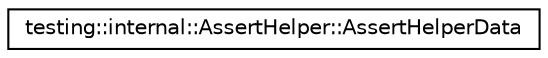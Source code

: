 digraph G
{
  edge [fontname="Helvetica",fontsize="10",labelfontname="Helvetica",labelfontsize="10"];
  node [fontname="Helvetica",fontsize="10",shape=record];
  rankdir="LR";
  Node1 [label="testing::internal::AssertHelper::AssertHelperData",height=0.2,width=0.4,color="black", fillcolor="white", style="filled",URL="$structtesting_1_1internal_1_1AssertHelper_1_1AssertHelperData.html"];
}
